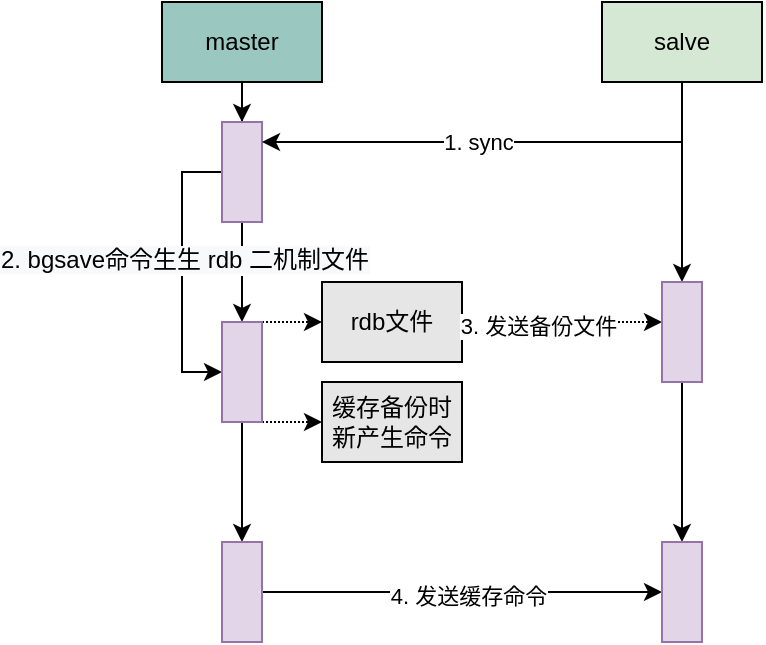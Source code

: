 <mxfile version="14.1.1" type="github">
  <diagram id="XatKo72ORTrm7SzTFqB9" name="第 1 页">
    <mxGraphModel dx="705" dy="620" grid="1" gridSize="10" guides="1" tooltips="1" connect="1" arrows="1" fold="1" page="1" pageScale="1" pageWidth="3300" pageHeight="2339" math="0" shadow="0">
      <root>
        <mxCell id="0" />
        <mxCell id="1" parent="0" />
        <mxCell id="SkbolYmxKsYoy9QkeFlS-3" style="edgeStyle=orthogonalEdgeStyle;rounded=0;orthogonalLoop=1;jettySize=auto;html=1;" edge="1" parent="1" source="SkbolYmxKsYoy9QkeFlS-1" target="SkbolYmxKsYoy9QkeFlS-4">
          <mxGeometry relative="1" as="geometry">
            <mxPoint x="160" y="180" as="targetPoint" />
          </mxGeometry>
        </mxCell>
        <mxCell id="SkbolYmxKsYoy9QkeFlS-1" value="master" style="rounded=0;whiteSpace=wrap;html=1;fillColor=#9AC7BF;" vertex="1" parent="1">
          <mxGeometry x="120" y="80" width="80" height="40" as="geometry" />
        </mxCell>
        <mxCell id="SkbolYmxKsYoy9QkeFlS-5" style="edgeStyle=orthogonalEdgeStyle;rounded=0;orthogonalLoop=1;jettySize=auto;html=1;exitX=0.5;exitY=1;exitDx=0;exitDy=0;" edge="1" parent="1" source="SkbolYmxKsYoy9QkeFlS-2">
          <mxGeometry relative="1" as="geometry">
            <mxPoint x="380" y="220" as="targetPoint" />
            <Array as="points">
              <mxPoint x="380" y="150" />
              <mxPoint x="380" y="150" />
            </Array>
          </mxGeometry>
        </mxCell>
        <mxCell id="SkbolYmxKsYoy9QkeFlS-2" value="salve" style="rounded=0;whiteSpace=wrap;html=1;fillColor=#D5E8D4;" vertex="1" parent="1">
          <mxGeometry x="340" y="80" width="80" height="40" as="geometry" />
        </mxCell>
        <mxCell id="SkbolYmxKsYoy9QkeFlS-9" value="" style="edgeStyle=orthogonalEdgeStyle;rounded=0;orthogonalLoop=1;jettySize=auto;html=1;" edge="1" parent="1" source="SkbolYmxKsYoy9QkeFlS-4" target="SkbolYmxKsYoy9QkeFlS-8">
          <mxGeometry relative="1" as="geometry" />
        </mxCell>
        <mxCell id="SkbolYmxKsYoy9QkeFlS-10" style="edgeStyle=orthogonalEdgeStyle;rounded=0;orthogonalLoop=1;jettySize=auto;html=1;exitX=0;exitY=0.5;exitDx=0;exitDy=0;entryX=0;entryY=0.5;entryDx=0;entryDy=0;" edge="1" parent="1" source="SkbolYmxKsYoy9QkeFlS-4" target="SkbolYmxKsYoy9QkeFlS-8">
          <mxGeometry relative="1" as="geometry" />
        </mxCell>
        <mxCell id="SkbolYmxKsYoy9QkeFlS-14" value="&lt;span style=&quot;font-size: 12px ; background-color: rgb(248 , 249 , 250)&quot;&gt;2. bgsave命令生生 rdb 二机制文件&lt;/span&gt;" style="edgeLabel;html=1;align=center;verticalAlign=middle;resizable=0;points=[];" vertex="1" connectable="0" parent="SkbolYmxKsYoy9QkeFlS-10">
          <mxGeometry x="-0.086" y="1" relative="1" as="geometry">
            <mxPoint as="offset" />
          </mxGeometry>
        </mxCell>
        <mxCell id="SkbolYmxKsYoy9QkeFlS-4" value="" style="rounded=0;whiteSpace=wrap;html=1;fillColor=#e1d5e7;strokeColor=#9673a6;" vertex="1" parent="1">
          <mxGeometry x="150" y="140" width="20" height="50" as="geometry" />
        </mxCell>
        <mxCell id="SkbolYmxKsYoy9QkeFlS-6" value="" style="endArrow=classic;html=1;" edge="1" parent="1">
          <mxGeometry width="50" height="50" relative="1" as="geometry">
            <mxPoint x="380" y="150" as="sourcePoint" />
            <mxPoint x="170" y="150" as="targetPoint" />
          </mxGeometry>
        </mxCell>
        <mxCell id="SkbolYmxKsYoy9QkeFlS-7" value="1. sync" style="edgeLabel;html=1;align=center;verticalAlign=middle;resizable=0;points=[];" vertex="1" connectable="0" parent="SkbolYmxKsYoy9QkeFlS-6">
          <mxGeometry x="-0.027" relative="1" as="geometry">
            <mxPoint as="offset" />
          </mxGeometry>
        </mxCell>
        <mxCell id="SkbolYmxKsYoy9QkeFlS-17" style="edgeStyle=orthogonalEdgeStyle;rounded=0;orthogonalLoop=1;jettySize=auto;html=1;exitX=1;exitY=0;exitDx=0;exitDy=0;entryX=0;entryY=0.5;entryDx=0;entryDy=0;dashed=1;dashPattern=1 1;" edge="1" parent="1" source="SkbolYmxKsYoy9QkeFlS-8" target="SkbolYmxKsYoy9QkeFlS-15">
          <mxGeometry relative="1" as="geometry" />
        </mxCell>
        <mxCell id="SkbolYmxKsYoy9QkeFlS-20" style="edgeStyle=orthogonalEdgeStyle;rounded=0;orthogonalLoop=1;jettySize=auto;html=1;exitX=1;exitY=1;exitDx=0;exitDy=0;entryX=0;entryY=0.5;entryDx=0;entryDy=0;dashed=1;dashPattern=1 1;" edge="1" parent="1" source="SkbolYmxKsYoy9QkeFlS-8" target="SkbolYmxKsYoy9QkeFlS-16">
          <mxGeometry relative="1" as="geometry" />
        </mxCell>
        <mxCell id="SkbolYmxKsYoy9QkeFlS-25" style="edgeStyle=orthogonalEdgeStyle;rounded=0;orthogonalLoop=1;jettySize=auto;html=1;exitX=0.5;exitY=1;exitDx=0;exitDy=0;" edge="1" parent="1" source="SkbolYmxKsYoy9QkeFlS-8">
          <mxGeometry relative="1" as="geometry">
            <mxPoint x="160" y="350" as="targetPoint" />
          </mxGeometry>
        </mxCell>
        <mxCell id="SkbolYmxKsYoy9QkeFlS-8" value="" style="rounded=0;whiteSpace=wrap;html=1;fillColor=#e1d5e7;strokeColor=#9673a6;" vertex="1" parent="1">
          <mxGeometry x="150" y="240" width="20" height="50" as="geometry" />
        </mxCell>
        <mxCell id="SkbolYmxKsYoy9QkeFlS-15" value="rdb文件" style="rounded=0;whiteSpace=wrap;html=1;fillColor=#E6E6E6;" vertex="1" parent="1">
          <mxGeometry x="200" y="220" width="70" height="40" as="geometry" />
        </mxCell>
        <mxCell id="SkbolYmxKsYoy9QkeFlS-22" style="edgeStyle=orthogonalEdgeStyle;rounded=0;orthogonalLoop=1;jettySize=auto;html=1;exitX=1;exitY=0.5;exitDx=0;exitDy=0;dashed=1;dashPattern=1 1;" edge="1" parent="1" source="SkbolYmxKsYoy9QkeFlS-15">
          <mxGeometry relative="1" as="geometry">
            <mxPoint x="370" y="240" as="targetPoint" />
          </mxGeometry>
        </mxCell>
        <mxCell id="SkbolYmxKsYoy9QkeFlS-23" value="3. 发送备份文件" style="edgeLabel;html=1;align=center;verticalAlign=middle;resizable=0;points=[];" vertex="1" connectable="0" parent="SkbolYmxKsYoy9QkeFlS-22">
          <mxGeometry x="-0.24" y="-2" relative="1" as="geometry">
            <mxPoint as="offset" />
          </mxGeometry>
        </mxCell>
        <mxCell id="SkbolYmxKsYoy9QkeFlS-16" value="缓存备份时新产生命令" style="rounded=0;whiteSpace=wrap;html=1;fillColor=#E6E6E6;" vertex="1" parent="1">
          <mxGeometry x="200" y="270" width="70" height="40" as="geometry" />
        </mxCell>
        <mxCell id="SkbolYmxKsYoy9QkeFlS-29" style="edgeStyle=orthogonalEdgeStyle;rounded=0;orthogonalLoop=1;jettySize=auto;html=1;exitX=0.5;exitY=1;exitDx=0;exitDy=0;entryX=0.5;entryY=0;entryDx=0;entryDy=0;" edge="1" parent="1" source="SkbolYmxKsYoy9QkeFlS-21" target="SkbolYmxKsYoy9QkeFlS-28">
          <mxGeometry relative="1" as="geometry" />
        </mxCell>
        <mxCell id="SkbolYmxKsYoy9QkeFlS-21" value="" style="rounded=0;whiteSpace=wrap;html=1;fillColor=#e1d5e7;strokeColor=#9673a6;" vertex="1" parent="1">
          <mxGeometry x="370" y="220" width="20" height="50" as="geometry" />
        </mxCell>
        <mxCell id="SkbolYmxKsYoy9QkeFlS-30" style="edgeStyle=orthogonalEdgeStyle;rounded=0;orthogonalLoop=1;jettySize=auto;html=1;exitX=1;exitY=0.5;exitDx=0;exitDy=0;entryX=0;entryY=0.5;entryDx=0;entryDy=0;" edge="1" parent="1" source="SkbolYmxKsYoy9QkeFlS-26" target="SkbolYmxKsYoy9QkeFlS-28">
          <mxGeometry relative="1" as="geometry" />
        </mxCell>
        <mxCell id="SkbolYmxKsYoy9QkeFlS-32" value="4. 发送缓存命令" style="edgeLabel;html=1;align=center;verticalAlign=middle;resizable=0;points=[];" vertex="1" connectable="0" parent="SkbolYmxKsYoy9QkeFlS-30">
          <mxGeometry x="0.03" y="-2" relative="1" as="geometry">
            <mxPoint as="offset" />
          </mxGeometry>
        </mxCell>
        <mxCell id="SkbolYmxKsYoy9QkeFlS-26" value="" style="rounded=0;whiteSpace=wrap;html=1;fillColor=#e1d5e7;strokeColor=#9673a6;" vertex="1" parent="1">
          <mxGeometry x="150" y="350" width="20" height="50" as="geometry" />
        </mxCell>
        <mxCell id="SkbolYmxKsYoy9QkeFlS-28" value="" style="rounded=0;whiteSpace=wrap;html=1;fillColor=#e1d5e7;strokeColor=#9673a6;" vertex="1" parent="1">
          <mxGeometry x="370" y="350" width="20" height="50" as="geometry" />
        </mxCell>
      </root>
    </mxGraphModel>
  </diagram>
</mxfile>
